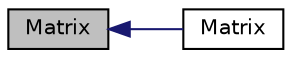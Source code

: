 digraph "Matrix"
{
  bgcolor="transparent";
  edge [fontname="Helvetica",fontsize="10",labelfontname="Helvetica",labelfontsize="10"];
  node [fontname="Helvetica",fontsize="10",shape=record];
  rankdir="LR";
  Node1 [label="Matrix",height=0.2,width=0.4,color="black", fillcolor="grey75", style="filled", fontcolor="black"];
  Node1 -> Node2 [dir="back",color="midnightblue",fontsize="10",style="solid",fontname="Helvetica"];
  Node2 [label="Matrix",height=0.2,width=0.4,color="black",URL="$a01476.html#af42b3bdf77acab0063019aeb12acf74d",tooltip="Copy constructor from matrix of a different form. "];
}
